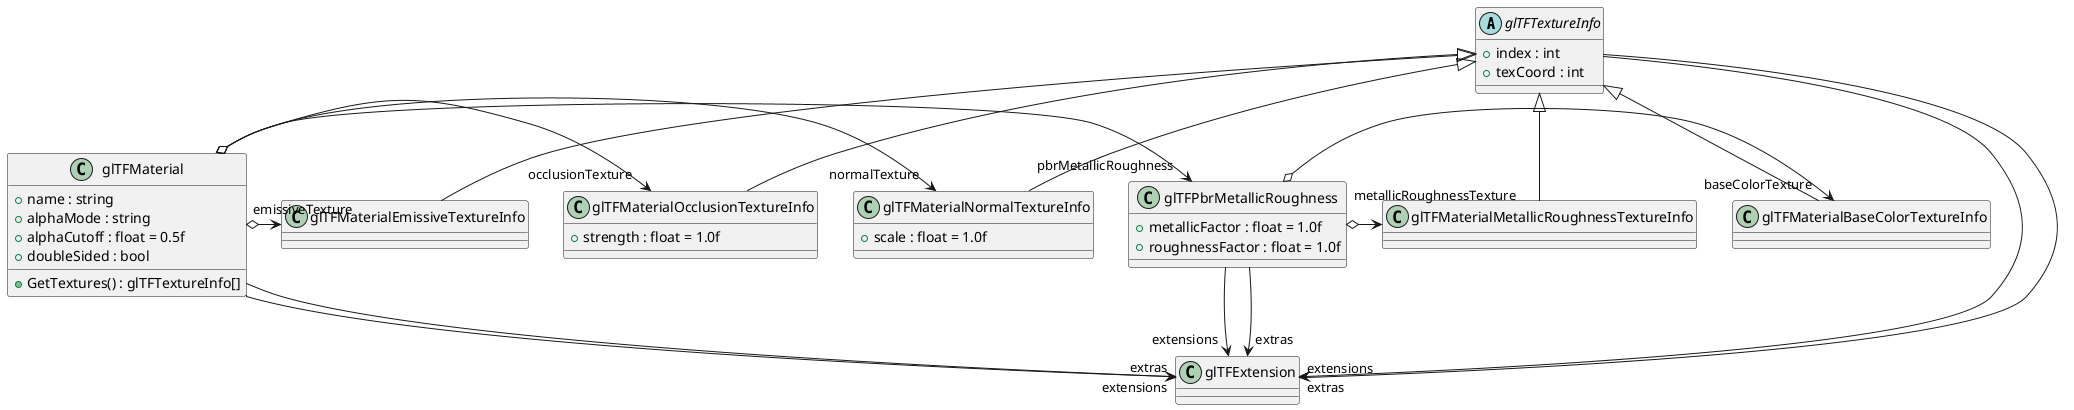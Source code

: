 @startuml
abstract class glTFTextureInfo {
    + index : int
    + texCoord : int
}
class glTFMaterialBaseColorTextureInfo {
}
class glTFMaterialMetallicRoughnessTextureInfo {
}
class glTFMaterialNormalTextureInfo {
    + scale : float = 1.0f
}
class glTFMaterialOcclusionTextureInfo {
    + strength : float = 1.0f
}
class glTFMaterialEmissiveTextureInfo {
}
class glTFPbrMetallicRoughness {
    + metallicFactor : float = 1.0f
    + roughnessFactor : float = 1.0f
}
class glTFMaterial {
    + name : string
    + alphaMode : string
    + alphaCutoff : float = 0.5f
    + doubleSided : bool
    + GetTextures() : glTFTextureInfo[]
}
glTFTextureInfo --> "extensions" glTFExtension
glTFTextureInfo --> "extras" glTFExtension
glTFTextureInfo <|-- glTFMaterialBaseColorTextureInfo
glTFTextureInfo <|-- glTFMaterialMetallicRoughnessTextureInfo
glTFTextureInfo <|-- glTFMaterialNormalTextureInfo
glTFTextureInfo <|-- glTFMaterialOcclusionTextureInfo
glTFTextureInfo <|-- glTFMaterialEmissiveTextureInfo
glTFPbrMetallicRoughness o-> "baseColorTexture" glTFMaterialBaseColorTextureInfo
glTFPbrMetallicRoughness o-> "metallicRoughnessTexture" glTFMaterialMetallicRoughnessTextureInfo
glTFPbrMetallicRoughness --> "extensions" glTFExtension
glTFPbrMetallicRoughness --> "extras" glTFExtension
glTFMaterial o-> "pbrMetallicRoughness" glTFPbrMetallicRoughness
glTFMaterial o-> "normalTexture" glTFMaterialNormalTextureInfo
glTFMaterial o-> "occlusionTexture" glTFMaterialOcclusionTextureInfo
glTFMaterial o-> "emissiveTexture" glTFMaterialEmissiveTextureInfo
glTFMaterial --> "extensions" glTFExtension
glTFMaterial --> "extras" glTFExtension
@enduml
